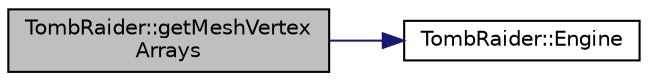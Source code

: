 digraph "TombRaider::getMeshVertexArrays"
{
 // INTERACTIVE_SVG=YES
  edge [fontname="Helvetica",fontsize="10",labelfontname="Helvetica",labelfontsize="10"];
  node [fontname="Helvetica",fontsize="10",shape=record];
  rankdir="LR";
  Node1 [label="TombRaider::getMeshVertex\lArrays",height=0.2,width=0.4,color="black", fillcolor="grey75", style="filled" fontcolor="black"];
  Node1 -> Node2 [color="midnightblue",fontsize="10",style="solid",fontname="Helvetica"];
  Node2 [label="TombRaider::Engine",height=0.2,width=0.4,color="black", fillcolor="white", style="filled",URL="$class_tomb_raider.html#aa020667e2394f5c3a8173ee0231ef0fb"];
}
